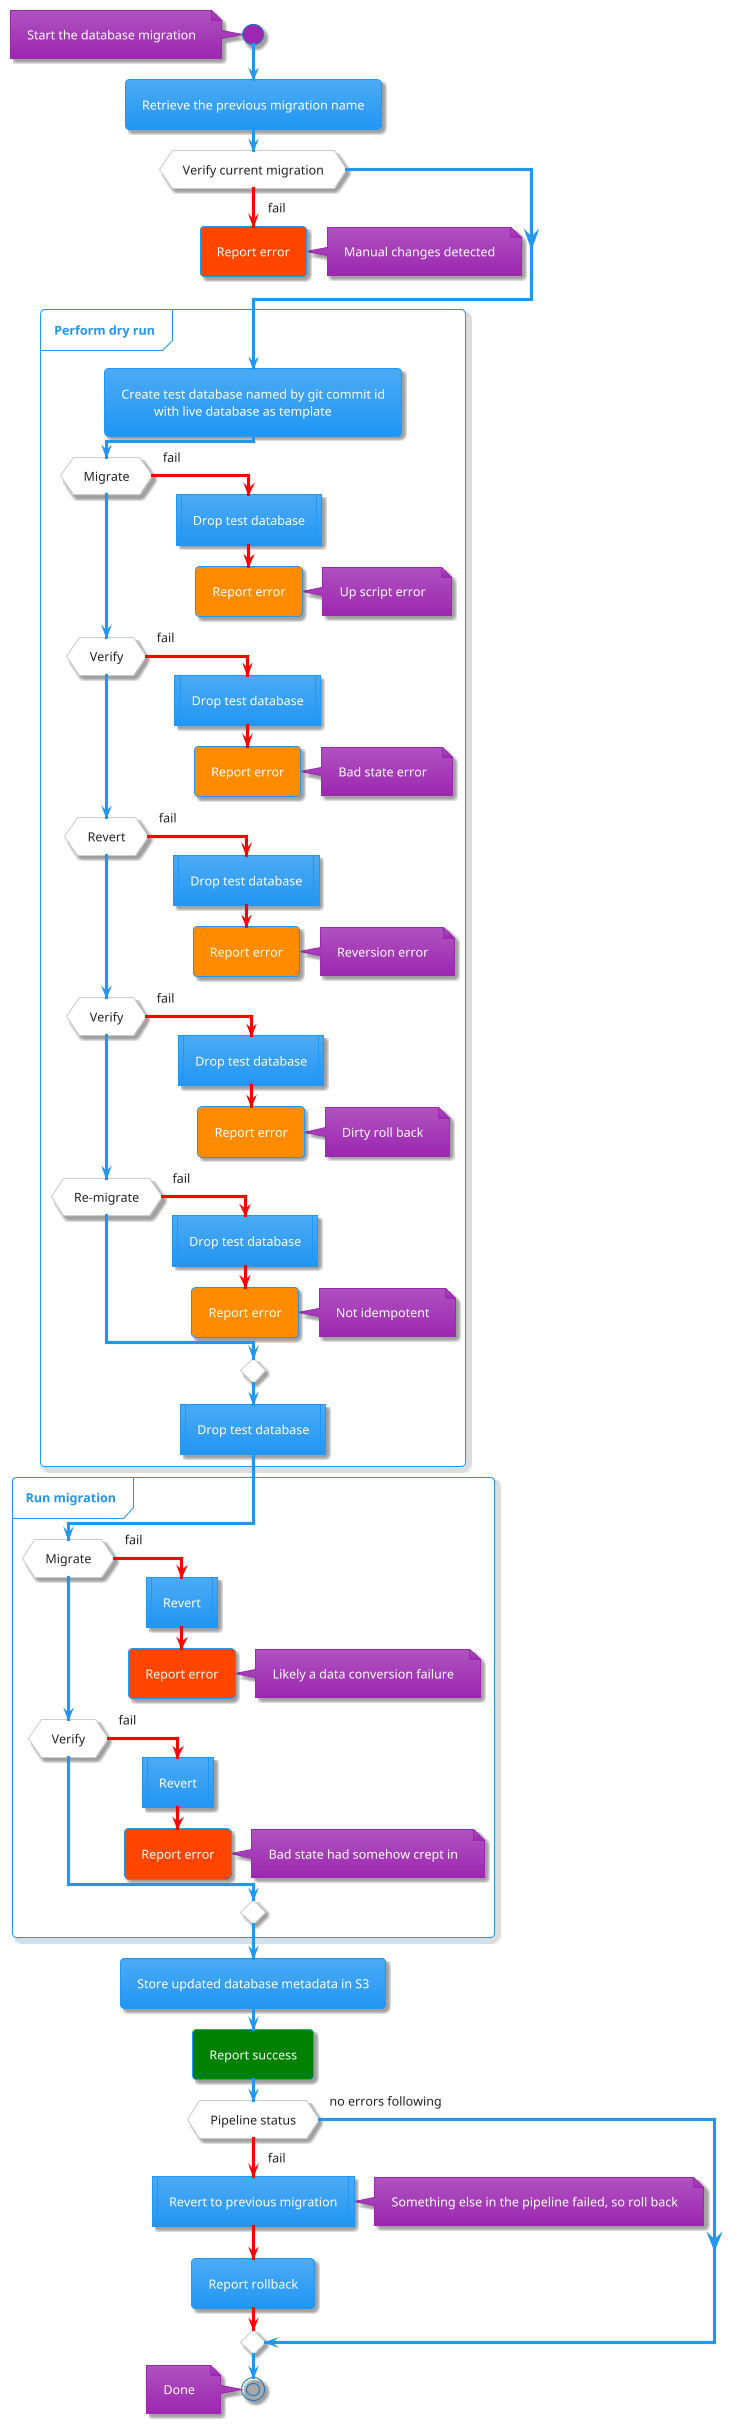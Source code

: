 @startuml Database migration
!theme materia

!pragma useVerticalIf on

start
note left: Start the database migration

:Retrieve the previous migration name;
if (Verify current migration) then (fail)
  -[#red]->
  #orangered:Report error;
  note right: Manual changes detected
  kill
endif

partition "**Perform dry run**" {
  :Create test database named by git commit id
            with live database as template;
  if (Migrate) then (fail)
    -[#red]->
    :Drop test database|
    -[#red]->
    #darkorange:Report error;
    note right: Up script error
    kill
  elseif (Verify) then (fail)
    -[#red]->
    :Drop test database|
    -[#red]->
    #darkorange:Report error;
    note right: Bad state error
    kill
  elseif (Revert) then (fail)
    -[#red]->
    :Drop test database|
    -[#red]->
    #darkorange:Report error;
    note right: Reversion error
    kill
  elseif (Verify) then (fail)
    -[#red]->
    :Drop test database|
    -[#red]->
    #darkorange:Report error;
    note right: Dirty roll back
    kill
  elseif (Re-migrate) then (fail)
    -[#red]->
    :Drop test database|
    -[#red]->
    #darkorange:Report error;
    note right: Not idempotent
    kill
  else
  endif
  :Drop test database|
}

partition "**Run migration**" {
  if (Migrate) then (fail)
    -[#red]->
    :Revert|
    -[#red]->
    #orangered:Report error;
    note right: Likely a data conversion failure
    kill
  elseif (Verify) then (fail)
    -[#red]->
    :Revert|
    -[#red]->
    #orangered:Report error;
    note right: Bad state had somehow crept in
    kill
  endif
}

:Store updated database metadata in S3;
#green:Report success;
if (Pipeline status) then (fail)
  -[#red]->
  :Revert to previous migration|
  note right: Something else in the pipeline failed, so roll back
  -[#red]->
  :Report rollback;
  -[#red]->
else (no errors following)
endif

stop
note left: Done

@enduml
